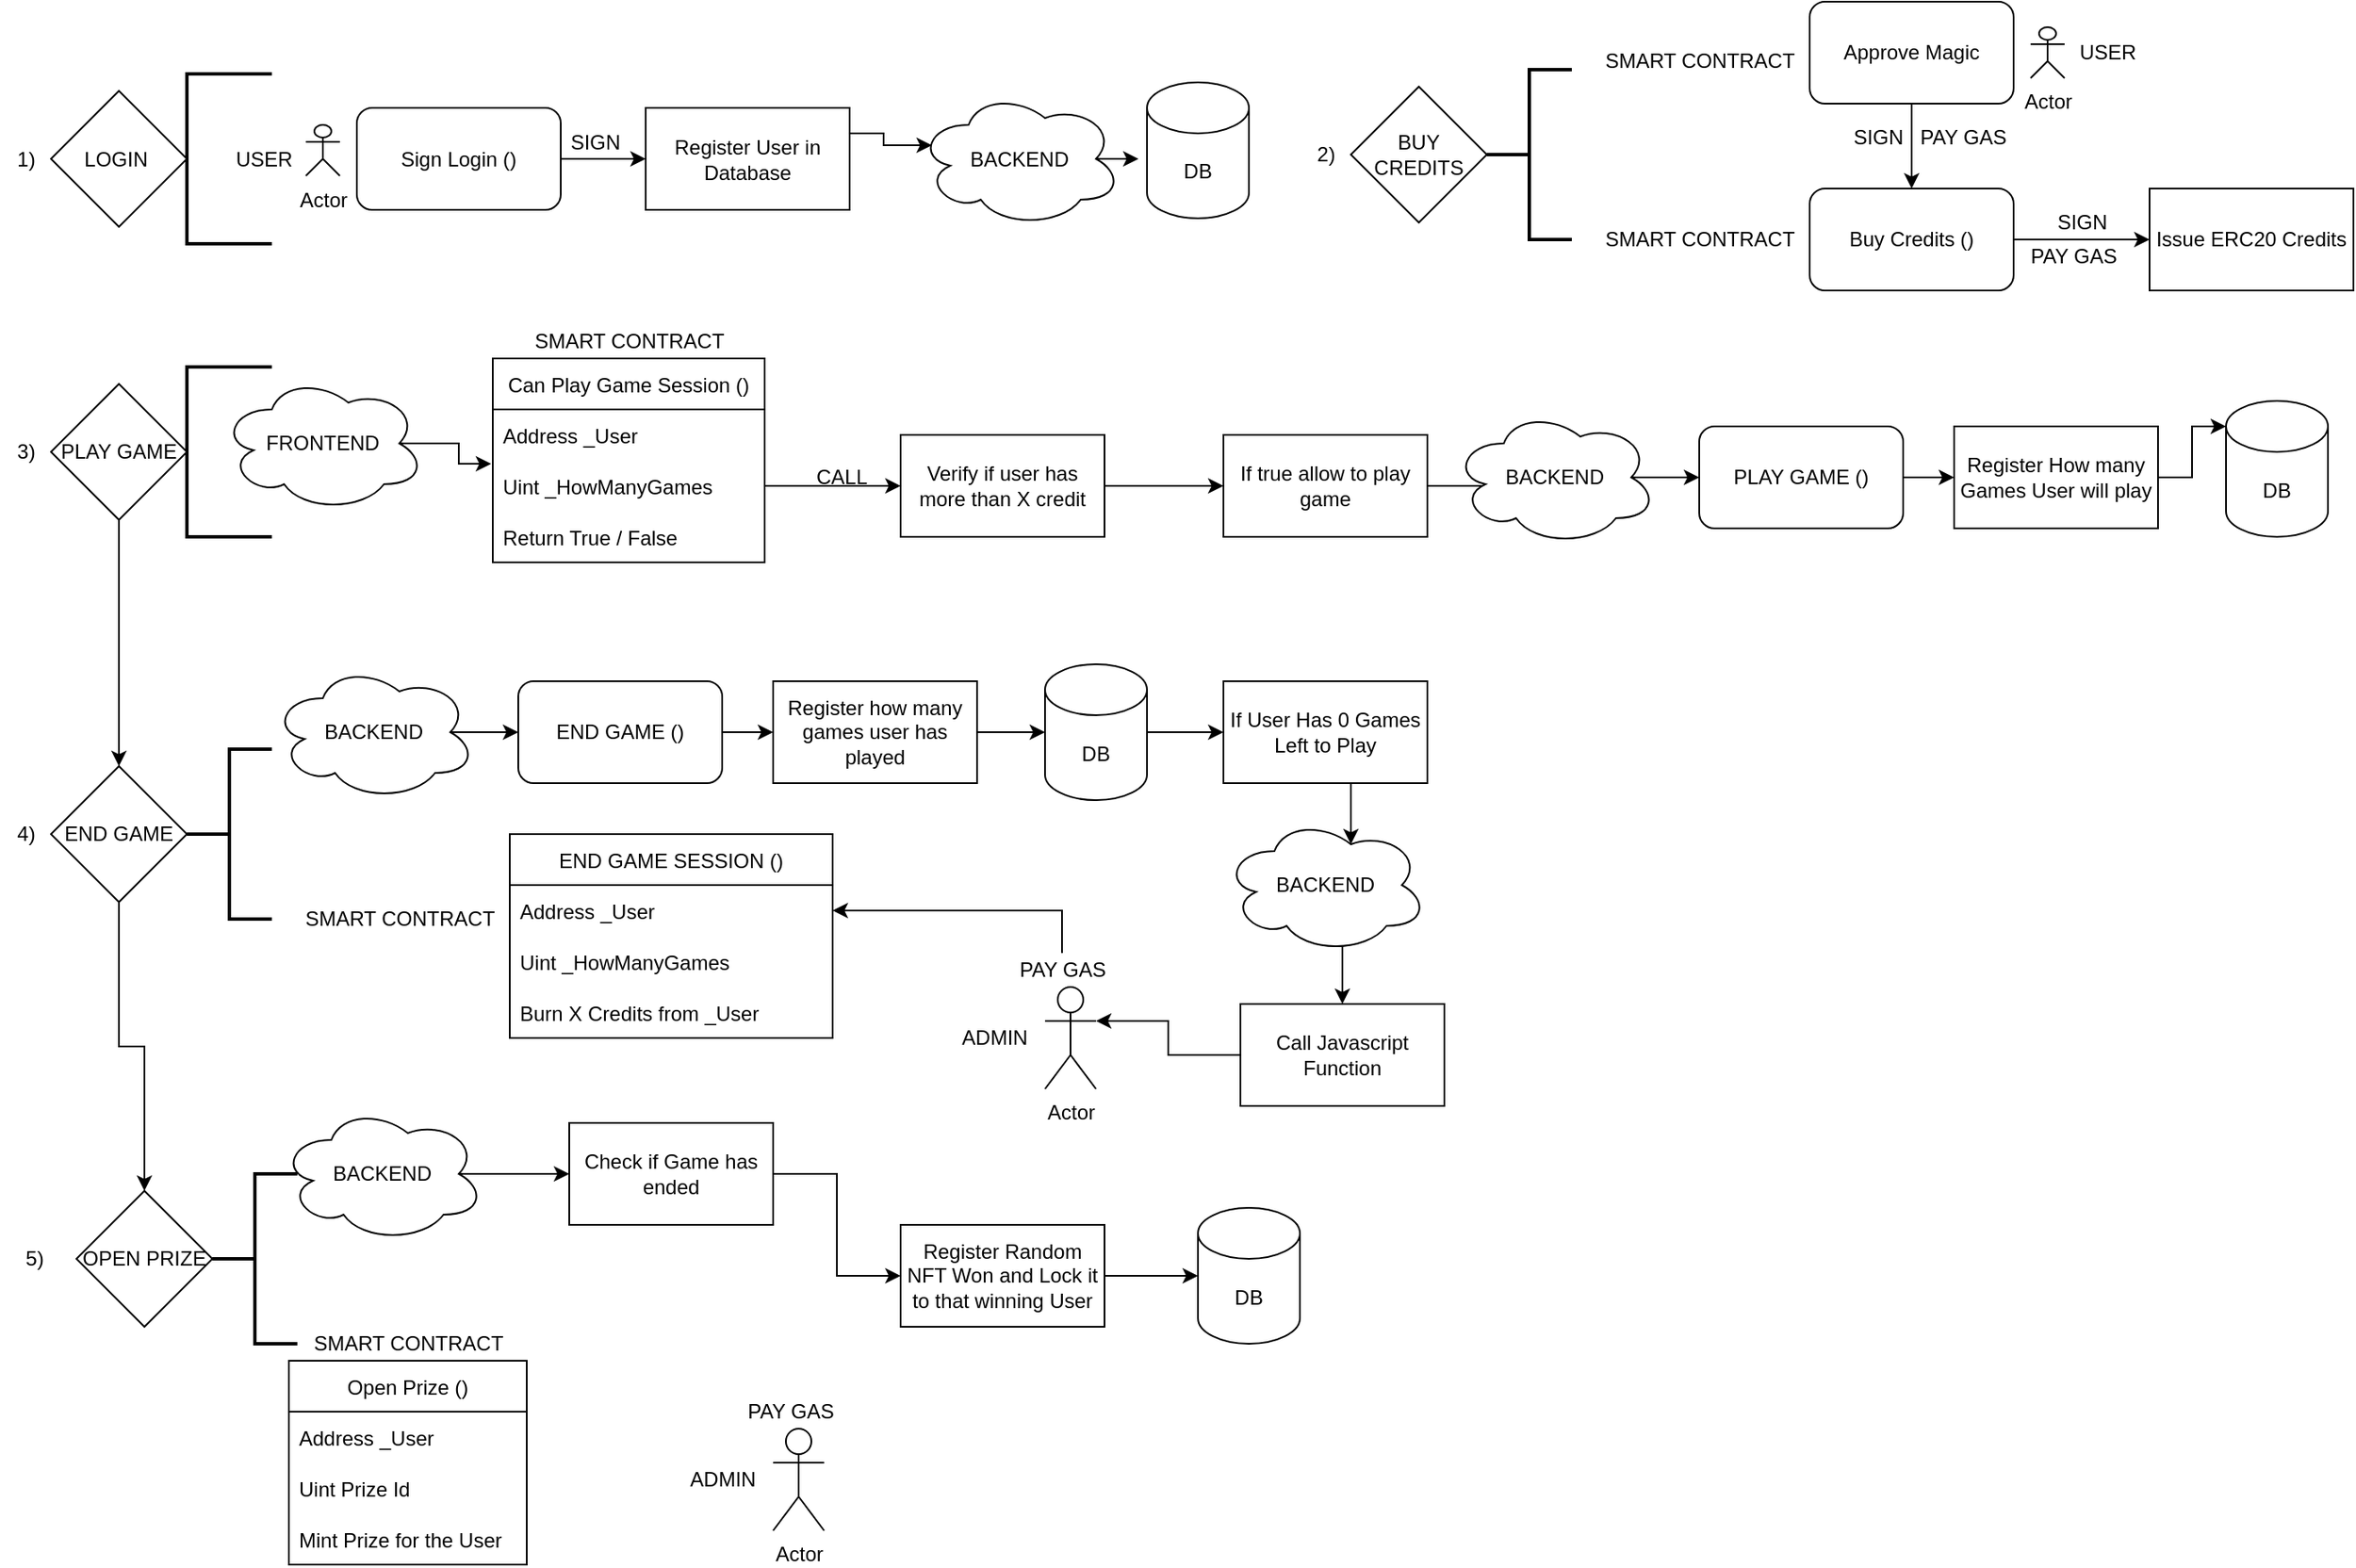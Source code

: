 <mxfile version="17.4.5" type="github">
  <diagram id="BRgkEp1tU6LVjX9uSmNp" name="Page-1">
    <mxGraphModel dx="2512" dy="766" grid="1" gridSize="10" guides="1" tooltips="1" connect="1" arrows="1" fold="1" page="1" pageScale="1" pageWidth="850" pageHeight="1100" math="0" shadow="0">
      <root>
        <mxCell id="0" />
        <mxCell id="1" parent="0" />
        <mxCell id="e9lhoR7mVllA27C42GBX-8" style="edgeStyle=orthogonalEdgeStyle;rounded=0;orthogonalLoop=1;jettySize=auto;html=1;exitX=1;exitY=0.5;exitDx=0;exitDy=0;" edge="1" parent="1" source="e9lhoR7mVllA27C42GBX-5">
          <mxGeometry relative="1" as="geometry">
            <mxPoint x="715" y="150" as="targetPoint" />
          </mxGeometry>
        </mxCell>
        <mxCell id="e9lhoR7mVllA27C42GBX-5" value="Buy Credits ()" style="rounded=1;whiteSpace=wrap;html=1;" vertex="1" parent="1">
          <mxGeometry x="515" y="120" width="120" height="60" as="geometry" />
        </mxCell>
        <mxCell id="e9lhoR7mVllA27C42GBX-7" style="edgeStyle=orthogonalEdgeStyle;rounded=0;orthogonalLoop=1;jettySize=auto;html=1;exitX=0.5;exitY=1;exitDx=0;exitDy=0;entryX=0.5;entryY=0;entryDx=0;entryDy=0;" edge="1" parent="1" source="e9lhoR7mVllA27C42GBX-6" target="e9lhoR7mVllA27C42GBX-5">
          <mxGeometry relative="1" as="geometry" />
        </mxCell>
        <mxCell id="e9lhoR7mVllA27C42GBX-6" value="Approve Magic" style="rounded=1;whiteSpace=wrap;html=1;" vertex="1" parent="1">
          <mxGeometry x="515" y="10" width="120" height="60" as="geometry" />
        </mxCell>
        <mxCell id="e9lhoR7mVllA27C42GBX-9" value="Issue ERC20 Credits" style="rounded=0;whiteSpace=wrap;html=1;" vertex="1" parent="1">
          <mxGeometry x="715" y="120" width="120" height="60" as="geometry" />
        </mxCell>
        <mxCell id="e9lhoR7mVllA27C42GBX-24" style="edgeStyle=orthogonalEdgeStyle;rounded=0;orthogonalLoop=1;jettySize=auto;html=1;exitX=1;exitY=0.5;exitDx=0;exitDy=0;entryX=0;entryY=0.5;entryDx=0;entryDy=0;" edge="1" parent="1" source="e9lhoR7mVllA27C42GBX-11" target="e9lhoR7mVllA27C42GBX-18">
          <mxGeometry relative="1" as="geometry" />
        </mxCell>
        <mxCell id="e9lhoR7mVllA27C42GBX-11" value="Verify if user has more than X credit" style="rounded=0;whiteSpace=wrap;html=1;" vertex="1" parent="1">
          <mxGeometry x="-20" y="265" width="120" height="60" as="geometry" />
        </mxCell>
        <mxCell id="e9lhoR7mVllA27C42GBX-94" style="edgeStyle=orthogonalEdgeStyle;rounded=0;orthogonalLoop=1;jettySize=auto;html=1;exitX=1;exitY=0.5;exitDx=0;exitDy=0;entryX=0.16;entryY=0.55;entryDx=0;entryDy=0;entryPerimeter=0;" edge="1" parent="1" source="e9lhoR7mVllA27C42GBX-18" target="e9lhoR7mVllA27C42GBX-44">
          <mxGeometry relative="1" as="geometry" />
        </mxCell>
        <mxCell id="e9lhoR7mVllA27C42GBX-18" value="If true allow to play game" style="rounded=0;whiteSpace=wrap;html=1;" vertex="1" parent="1">
          <mxGeometry x="170" y="265" width="120" height="60" as="geometry" />
        </mxCell>
        <mxCell id="e9lhoR7mVllA27C42GBX-19" value="Can Play Game Session ()" style="swimlane;fontStyle=0;childLayout=stackLayout;horizontal=1;startSize=30;horizontalStack=0;resizeParent=1;resizeParentMax=0;resizeLast=0;collapsible=1;marginBottom=0;" vertex="1" parent="1">
          <mxGeometry x="-260" y="220" width="160" height="120" as="geometry" />
        </mxCell>
        <mxCell id="e9lhoR7mVllA27C42GBX-20" value="Address _User" style="text;strokeColor=none;fillColor=none;align=left;verticalAlign=middle;spacingLeft=4;spacingRight=4;overflow=hidden;points=[[0,0.5],[1,0.5]];portConstraint=eastwest;rotatable=0;" vertex="1" parent="e9lhoR7mVllA27C42GBX-19">
          <mxGeometry y="30" width="160" height="30" as="geometry" />
        </mxCell>
        <mxCell id="e9lhoR7mVllA27C42GBX-21" value="Uint _HowManyGames" style="text;strokeColor=none;fillColor=none;align=left;verticalAlign=middle;spacingLeft=4;spacingRight=4;overflow=hidden;points=[[0,0.5],[1,0.5]];portConstraint=eastwest;rotatable=0;" vertex="1" parent="e9lhoR7mVllA27C42GBX-19">
          <mxGeometry y="60" width="160" height="30" as="geometry" />
        </mxCell>
        <mxCell id="e9lhoR7mVllA27C42GBX-22" value="Return True / False" style="text;strokeColor=none;fillColor=none;align=left;verticalAlign=middle;spacingLeft=4;spacingRight=4;overflow=hidden;points=[[0,0.5],[1,0.5]];portConstraint=eastwest;rotatable=0;" vertex="1" parent="e9lhoR7mVllA27C42GBX-19">
          <mxGeometry y="90" width="160" height="30" as="geometry" />
        </mxCell>
        <mxCell id="e9lhoR7mVllA27C42GBX-23" style="edgeStyle=orthogonalEdgeStyle;rounded=0;orthogonalLoop=1;jettySize=auto;html=1;exitX=1;exitY=0.5;exitDx=0;exitDy=0;entryX=0;entryY=0.5;entryDx=0;entryDy=0;" edge="1" parent="1" source="e9lhoR7mVllA27C42GBX-21" target="e9lhoR7mVllA27C42GBX-11">
          <mxGeometry relative="1" as="geometry" />
        </mxCell>
        <mxCell id="e9lhoR7mVllA27C42GBX-25" value="SIGN" style="text;html=1;align=center;verticalAlign=middle;resizable=0;points=[];autosize=1;strokeColor=none;fillColor=none;" vertex="1" parent="1">
          <mxGeometry x="535" y="80" width="40" height="20" as="geometry" />
        </mxCell>
        <mxCell id="e9lhoR7mVllA27C42GBX-26" value="SIGN" style="text;html=1;align=center;verticalAlign=middle;resizable=0;points=[];autosize=1;strokeColor=none;fillColor=none;" vertex="1" parent="1">
          <mxGeometry x="655" y="130" width="40" height="20" as="geometry" />
        </mxCell>
        <mxCell id="e9lhoR7mVllA27C42GBX-27" value="CALL" style="text;html=1;align=center;verticalAlign=middle;resizable=0;points=[];autosize=1;strokeColor=none;fillColor=none;" vertex="1" parent="1">
          <mxGeometry x="-80" y="280" width="50" height="20" as="geometry" />
        </mxCell>
        <mxCell id="e9lhoR7mVllA27C42GBX-33" value="Actor" style="shape=umlActor;verticalLabelPosition=bottom;verticalAlign=top;html=1;outlineConnect=0;" vertex="1" parent="1">
          <mxGeometry x="645" y="25" width="20" height="30" as="geometry" />
        </mxCell>
        <mxCell id="e9lhoR7mVllA27C42GBX-40" style="edgeStyle=orthogonalEdgeStyle;rounded=0;orthogonalLoop=1;jettySize=auto;html=1;exitX=0.875;exitY=0.5;exitDx=0;exitDy=0;exitPerimeter=0;entryX=-0.006;entryY=1.067;entryDx=0;entryDy=0;entryPerimeter=0;" edge="1" parent="1" source="e9lhoR7mVllA27C42GBX-39" target="e9lhoR7mVllA27C42GBX-20">
          <mxGeometry relative="1" as="geometry" />
        </mxCell>
        <mxCell id="e9lhoR7mVllA27C42GBX-39" value="FRONTEND" style="ellipse;shape=cloud;whiteSpace=wrap;html=1;" vertex="1" parent="1">
          <mxGeometry x="-420" y="230" width="120" height="80" as="geometry" />
        </mxCell>
        <mxCell id="e9lhoR7mVllA27C42GBX-95" style="edgeStyle=orthogonalEdgeStyle;rounded=0;orthogonalLoop=1;jettySize=auto;html=1;exitX=0.875;exitY=0.5;exitDx=0;exitDy=0;exitPerimeter=0;entryX=0;entryY=0.5;entryDx=0;entryDy=0;" edge="1" parent="1" source="e9lhoR7mVllA27C42GBX-44" target="e9lhoR7mVllA27C42GBX-46">
          <mxGeometry relative="1" as="geometry" />
        </mxCell>
        <mxCell id="e9lhoR7mVllA27C42GBX-44" value="BACKEND" style="ellipse;shape=cloud;whiteSpace=wrap;html=1;" vertex="1" parent="1">
          <mxGeometry x="305" y="250" width="120" height="80" as="geometry" />
        </mxCell>
        <mxCell id="e9lhoR7mVllA27C42GBX-116" style="edgeStyle=orthogonalEdgeStyle;rounded=0;orthogonalLoop=1;jettySize=auto;html=1;exitX=1;exitY=0.5;exitDx=0;exitDy=0;entryX=0;entryY=0.5;entryDx=0;entryDy=0;" edge="1" parent="1" source="e9lhoR7mVllA27C42GBX-46" target="e9lhoR7mVllA27C42GBX-113">
          <mxGeometry relative="1" as="geometry" />
        </mxCell>
        <mxCell id="e9lhoR7mVllA27C42GBX-46" value="PLAY GAME ()" style="rounded=1;whiteSpace=wrap;html=1;" vertex="1" parent="1">
          <mxGeometry x="450" y="260" width="120" height="60" as="geometry" />
        </mxCell>
        <mxCell id="e9lhoR7mVllA27C42GBX-62" style="edgeStyle=orthogonalEdgeStyle;rounded=0;orthogonalLoop=1;jettySize=auto;html=1;exitX=1;exitY=0.5;exitDx=0;exitDy=0;entryX=0;entryY=0.5;entryDx=0;entryDy=0;" edge="1" parent="1" source="e9lhoR7mVllA27C42GBX-47" target="e9lhoR7mVllA27C42GBX-55">
          <mxGeometry relative="1" as="geometry" />
        </mxCell>
        <mxCell id="e9lhoR7mVllA27C42GBX-47" value="END GAME ()" style="rounded=1;whiteSpace=wrap;html=1;" vertex="1" parent="1">
          <mxGeometry x="-245" y="410" width="120" height="60" as="geometry" />
        </mxCell>
        <mxCell id="e9lhoR7mVllA27C42GBX-48" value="USER" style="text;html=1;align=center;verticalAlign=middle;resizable=0;points=[];autosize=1;strokeColor=none;fillColor=none;" vertex="1" parent="1">
          <mxGeometry x="665" y="30" width="50" height="20" as="geometry" />
        </mxCell>
        <mxCell id="e9lhoR7mVllA27C42GBX-50" value="Actor" style="shape=umlActor;verticalLabelPosition=bottom;verticalAlign=top;html=1;outlineConnect=0;" vertex="1" parent="1">
          <mxGeometry x="65" y="590" width="30" height="60" as="geometry" />
        </mxCell>
        <mxCell id="e9lhoR7mVllA27C42GBX-51" value="ADMIN" style="text;html=1;align=center;verticalAlign=middle;resizable=0;points=[];autosize=1;strokeColor=none;fillColor=none;" vertex="1" parent="1">
          <mxGeometry x="10" y="610" width="50" height="20" as="geometry" />
        </mxCell>
        <mxCell id="e9lhoR7mVllA27C42GBX-72" style="edgeStyle=orthogonalEdgeStyle;rounded=0;orthogonalLoop=1;jettySize=auto;html=1;exitX=1;exitY=0.5;exitDx=0;exitDy=0;entryX=0;entryY=0.5;entryDx=0;entryDy=0;entryPerimeter=0;" edge="1" parent="1" source="e9lhoR7mVllA27C42GBX-55" target="e9lhoR7mVllA27C42GBX-58">
          <mxGeometry relative="1" as="geometry" />
        </mxCell>
        <mxCell id="e9lhoR7mVllA27C42GBX-55" value="Register how many games user has played" style="rounded=0;whiteSpace=wrap;html=1;" vertex="1" parent="1">
          <mxGeometry x="-95" y="410" width="120" height="60" as="geometry" />
        </mxCell>
        <mxCell id="e9lhoR7mVllA27C42GBX-118" style="edgeStyle=orthogonalEdgeStyle;rounded=0;orthogonalLoop=1;jettySize=auto;html=1;exitX=1;exitY=0.5;exitDx=0;exitDy=0;exitPerimeter=0;" edge="1" parent="1" source="e9lhoR7mVllA27C42GBX-58" target="e9lhoR7mVllA27C42GBX-119">
          <mxGeometry relative="1" as="geometry">
            <mxPoint x="190" y="440" as="targetPoint" />
          </mxGeometry>
        </mxCell>
        <mxCell id="e9lhoR7mVllA27C42GBX-58" value="DB" style="shape=cylinder3;whiteSpace=wrap;html=1;boundedLbl=1;backgroundOutline=1;size=15;" vertex="1" parent="1">
          <mxGeometry x="65" y="400" width="60" height="80" as="geometry" />
        </mxCell>
        <mxCell id="e9lhoR7mVllA27C42GBX-102" style="edgeStyle=orthogonalEdgeStyle;rounded=0;orthogonalLoop=1;jettySize=auto;html=1;exitX=0.875;exitY=0.5;exitDx=0;exitDy=0;exitPerimeter=0;entryX=0;entryY=0.5;entryDx=0;entryDy=0;" edge="1" parent="1" source="e9lhoR7mVllA27C42GBX-60" target="e9lhoR7mVllA27C42GBX-47">
          <mxGeometry relative="1" as="geometry" />
        </mxCell>
        <mxCell id="e9lhoR7mVllA27C42GBX-60" value="BACKEND" style="ellipse;shape=cloud;whiteSpace=wrap;html=1;" vertex="1" parent="1">
          <mxGeometry x="-390" y="400" width="120" height="80" as="geometry" />
        </mxCell>
        <mxCell id="e9lhoR7mVllA27C42GBX-63" value="SMART CONTRACT" style="text;html=1;align=center;verticalAlign=middle;resizable=0;points=[];autosize=1;strokeColor=none;fillColor=none;" vertex="1" parent="1">
          <mxGeometry x="-245" y="200" width="130" height="20" as="geometry" />
        </mxCell>
        <mxCell id="e9lhoR7mVllA27C42GBX-64" value="SMART CONTRACT" style="text;html=1;align=center;verticalAlign=middle;resizable=0;points=[];autosize=1;strokeColor=none;fillColor=none;" vertex="1" parent="1">
          <mxGeometry x="385" y="140" width="130" height="20" as="geometry" />
        </mxCell>
        <mxCell id="e9lhoR7mVllA27C42GBX-65" value="SMART CONTRACT" style="text;html=1;align=center;verticalAlign=middle;resizable=0;points=[];autosize=1;strokeColor=none;fillColor=none;" vertex="1" parent="1">
          <mxGeometry x="385" y="35" width="130" height="20" as="geometry" />
        </mxCell>
        <mxCell id="e9lhoR7mVllA27C42GBX-68" value="END GAME SESSION ()" style="swimlane;fontStyle=0;childLayout=stackLayout;horizontal=1;startSize=30;horizontalStack=0;resizeParent=1;resizeParentMax=0;resizeLast=0;collapsible=1;marginBottom=0;" vertex="1" parent="1">
          <mxGeometry x="-250" y="500" width="190" height="120" as="geometry" />
        </mxCell>
        <mxCell id="e9lhoR7mVllA27C42GBX-69" value="Address _User" style="text;strokeColor=none;fillColor=none;align=left;verticalAlign=middle;spacingLeft=4;spacingRight=4;overflow=hidden;points=[[0,0.5],[1,0.5]];portConstraint=eastwest;rotatable=0;" vertex="1" parent="e9lhoR7mVllA27C42GBX-68">
          <mxGeometry y="30" width="190" height="30" as="geometry" />
        </mxCell>
        <mxCell id="e9lhoR7mVllA27C42GBX-70" value="Uint _HowManyGames" style="text;strokeColor=none;fillColor=none;align=left;verticalAlign=middle;spacingLeft=4;spacingRight=4;overflow=hidden;points=[[0,0.5],[1,0.5]];portConstraint=eastwest;rotatable=0;" vertex="1" parent="e9lhoR7mVllA27C42GBX-68">
          <mxGeometry y="60" width="190" height="30" as="geometry" />
        </mxCell>
        <mxCell id="e9lhoR7mVllA27C42GBX-71" value="Burn X Credits from _User" style="text;strokeColor=none;fillColor=none;align=left;verticalAlign=middle;spacingLeft=4;spacingRight=4;overflow=hidden;points=[[0,0.5],[1,0.5]];portConstraint=eastwest;rotatable=0;" vertex="1" parent="e9lhoR7mVllA27C42GBX-68">
          <mxGeometry y="90" width="190" height="30" as="geometry" />
        </mxCell>
        <mxCell id="e9lhoR7mVllA27C42GBX-74" value="" style="strokeWidth=2;html=1;shape=mxgraph.flowchart.annotation_2;align=left;labelPosition=right;pointerEvents=1;" vertex="1" parent="1">
          <mxGeometry x="325" y="50" width="50" height="100" as="geometry" />
        </mxCell>
        <mxCell id="e9lhoR7mVllA27C42GBX-76" value="BUY CREDITS" style="rhombus;whiteSpace=wrap;html=1;" vertex="1" parent="1">
          <mxGeometry x="245" y="60" width="80" height="80" as="geometry" />
        </mxCell>
        <mxCell id="e9lhoR7mVllA27C42GBX-77" style="edgeStyle=orthogonalEdgeStyle;rounded=0;orthogonalLoop=1;jettySize=auto;html=1;exitX=1;exitY=0.5;exitDx=0;exitDy=0;entryX=0;entryY=0.5;entryDx=0;entryDy=0;" edge="1" parent="1" source="e9lhoR7mVllA27C42GBX-78" target="e9lhoR7mVllA27C42GBX-80">
          <mxGeometry relative="1" as="geometry" />
        </mxCell>
        <mxCell id="e9lhoR7mVllA27C42GBX-78" value="Sign Login ()" style="rounded=1;whiteSpace=wrap;html=1;" vertex="1" parent="1">
          <mxGeometry x="-340" y="72.5" width="120" height="60" as="geometry" />
        </mxCell>
        <mxCell id="e9lhoR7mVllA27C42GBX-88" style="edgeStyle=orthogonalEdgeStyle;rounded=0;orthogonalLoop=1;jettySize=auto;html=1;exitX=1;exitY=0.25;exitDx=0;exitDy=0;entryX=0.07;entryY=0.4;entryDx=0;entryDy=0;entryPerimeter=0;" edge="1" parent="1" source="e9lhoR7mVllA27C42GBX-80" target="e9lhoR7mVllA27C42GBX-84">
          <mxGeometry relative="1" as="geometry" />
        </mxCell>
        <mxCell id="e9lhoR7mVllA27C42GBX-80" value="Register User in Database" style="rounded=0;whiteSpace=wrap;html=1;" vertex="1" parent="1">
          <mxGeometry x="-170" y="72.5" width="120" height="60" as="geometry" />
        </mxCell>
        <mxCell id="e9lhoR7mVllA27C42GBX-81" value="Actor" style="shape=umlActor;verticalLabelPosition=bottom;verticalAlign=top;html=1;outlineConnect=0;" vertex="1" parent="1">
          <mxGeometry x="-370" y="82.5" width="20" height="30" as="geometry" />
        </mxCell>
        <mxCell id="e9lhoR7mVllA27C42GBX-82" value="SIGN" style="text;html=1;align=center;verticalAlign=middle;resizable=0;points=[];autosize=1;strokeColor=none;fillColor=none;" vertex="1" parent="1">
          <mxGeometry x="-220" y="82.5" width="40" height="20" as="geometry" />
        </mxCell>
        <mxCell id="e9lhoR7mVllA27C42GBX-89" style="edgeStyle=orthogonalEdgeStyle;rounded=0;orthogonalLoop=1;jettySize=auto;html=1;exitX=0.875;exitY=0.5;exitDx=0;exitDy=0;exitPerimeter=0;" edge="1" parent="1" source="e9lhoR7mVllA27C42GBX-84">
          <mxGeometry relative="1" as="geometry">
            <mxPoint x="120" y="102.5" as="targetPoint" />
          </mxGeometry>
        </mxCell>
        <mxCell id="e9lhoR7mVllA27C42GBX-84" value="BACKEND" style="ellipse;shape=cloud;whiteSpace=wrap;html=1;" vertex="1" parent="1">
          <mxGeometry x="-10" y="62.5" width="120" height="80" as="geometry" />
        </mxCell>
        <mxCell id="e9lhoR7mVllA27C42GBX-85" value="USER" style="text;html=1;align=center;verticalAlign=middle;resizable=0;points=[];autosize=1;strokeColor=none;fillColor=none;" vertex="1" parent="1">
          <mxGeometry x="-420" y="92.5" width="50" height="20" as="geometry" />
        </mxCell>
        <mxCell id="e9lhoR7mVllA27C42GBX-86" value="DB" style="shape=cylinder3;whiteSpace=wrap;html=1;boundedLbl=1;backgroundOutline=1;size=15;" vertex="1" parent="1">
          <mxGeometry x="125" y="57.5" width="60" height="80" as="geometry" />
        </mxCell>
        <mxCell id="e9lhoR7mVllA27C42GBX-90" value="" style="strokeWidth=2;html=1;shape=mxgraph.flowchart.annotation_1;align=left;pointerEvents=1;" vertex="1" parent="1">
          <mxGeometry x="-440" y="52.5" width="50" height="100" as="geometry" />
        </mxCell>
        <mxCell id="e9lhoR7mVllA27C42GBX-93" value="LOGIN&amp;nbsp;" style="rhombus;whiteSpace=wrap;html=1;" vertex="1" parent="1">
          <mxGeometry x="-520" y="62.5" width="80" height="80" as="geometry" />
        </mxCell>
        <mxCell id="e9lhoR7mVllA27C42GBX-96" value="" style="strokeWidth=2;html=1;shape=mxgraph.flowchart.annotation_1;align=left;pointerEvents=1;" vertex="1" parent="1">
          <mxGeometry x="-440" y="225" width="50" height="100" as="geometry" />
        </mxCell>
        <mxCell id="e9lhoR7mVllA27C42GBX-153" style="edgeStyle=orthogonalEdgeStyle;rounded=0;orthogonalLoop=1;jettySize=auto;html=1;exitX=0.5;exitY=1;exitDx=0;exitDy=0;entryX=0.5;entryY=0;entryDx=0;entryDy=0;" edge="1" parent="1" source="e9lhoR7mVllA27C42GBX-97" target="e9lhoR7mVllA27C42GBX-106">
          <mxGeometry relative="1" as="geometry" />
        </mxCell>
        <mxCell id="e9lhoR7mVllA27C42GBX-97" value="PLAY GAME" style="rhombus;whiteSpace=wrap;html=1;" vertex="1" parent="1">
          <mxGeometry x="-520" y="235" width="80" height="80" as="geometry" />
        </mxCell>
        <mxCell id="e9lhoR7mVllA27C42GBX-98" value="1)" style="text;html=1;align=center;verticalAlign=middle;resizable=0;points=[];autosize=1;strokeColor=none;fillColor=none;" vertex="1" parent="1">
          <mxGeometry x="-550" y="92.5" width="30" height="20" as="geometry" />
        </mxCell>
        <mxCell id="e9lhoR7mVllA27C42GBX-99" value="2)" style="text;html=1;align=center;verticalAlign=middle;resizable=0;points=[];autosize=1;strokeColor=none;fillColor=none;" vertex="1" parent="1">
          <mxGeometry x="215" y="90" width="30" height="20" as="geometry" />
        </mxCell>
        <mxCell id="e9lhoR7mVllA27C42GBX-100" value="3)" style="text;html=1;align=center;verticalAlign=middle;resizable=0;points=[];autosize=1;strokeColor=none;fillColor=none;" vertex="1" parent="1">
          <mxGeometry x="-550" y="265" width="30" height="20" as="geometry" />
        </mxCell>
        <mxCell id="e9lhoR7mVllA27C42GBX-101" value="" style="strokeWidth=2;html=1;shape=mxgraph.flowchart.annotation_2;align=left;labelPosition=right;pointerEvents=1;" vertex="1" parent="1">
          <mxGeometry x="-440" y="450" width="50" height="100" as="geometry" />
        </mxCell>
        <mxCell id="e9lhoR7mVllA27C42GBX-103" value="SMART CONTRACT" style="text;html=1;align=center;verticalAlign=middle;resizable=0;points=[];autosize=1;strokeColor=none;fillColor=none;" vertex="1" parent="1">
          <mxGeometry x="-380" y="540" width="130" height="20" as="geometry" />
        </mxCell>
        <mxCell id="e9lhoR7mVllA27C42GBX-105" value="4)" style="text;html=1;align=center;verticalAlign=middle;resizable=0;points=[];autosize=1;strokeColor=none;fillColor=none;" vertex="1" parent="1">
          <mxGeometry x="-550" y="490" width="30" height="20" as="geometry" />
        </mxCell>
        <mxCell id="e9lhoR7mVllA27C42GBX-152" style="edgeStyle=orthogonalEdgeStyle;rounded=0;orthogonalLoop=1;jettySize=auto;html=1;exitX=0.5;exitY=1;exitDx=0;exitDy=0;entryX=0.5;entryY=0;entryDx=0;entryDy=0;" edge="1" parent="1" source="e9lhoR7mVllA27C42GBX-106" target="e9lhoR7mVllA27C42GBX-133">
          <mxGeometry relative="1" as="geometry" />
        </mxCell>
        <mxCell id="e9lhoR7mVllA27C42GBX-106" value="END GAME" style="rhombus;whiteSpace=wrap;html=1;" vertex="1" parent="1">
          <mxGeometry x="-520" y="460" width="80" height="80" as="geometry" />
        </mxCell>
        <mxCell id="e9lhoR7mVllA27C42GBX-131" style="edgeStyle=orthogonalEdgeStyle;rounded=0;orthogonalLoop=1;jettySize=auto;html=1;entryX=1;entryY=0.5;entryDx=0;entryDy=0;" edge="1" parent="1" source="e9lhoR7mVllA27C42GBX-108" target="e9lhoR7mVllA27C42GBX-69">
          <mxGeometry relative="1" as="geometry" />
        </mxCell>
        <mxCell id="e9lhoR7mVllA27C42GBX-108" value="PAY GAS" style="text;html=1;align=center;verticalAlign=middle;resizable=0;points=[];autosize=1;strokeColor=none;fillColor=none;" vertex="1" parent="1">
          <mxGeometry x="40" y="570" width="70" height="20" as="geometry" />
        </mxCell>
        <mxCell id="e9lhoR7mVllA27C42GBX-109" value="PAY GAS" style="text;html=1;align=center;verticalAlign=middle;resizable=0;points=[];autosize=1;strokeColor=none;fillColor=none;" vertex="1" parent="1">
          <mxGeometry x="570" y="80" width="70" height="20" as="geometry" />
        </mxCell>
        <mxCell id="e9lhoR7mVllA27C42GBX-110" value="PAY GAS" style="text;html=1;align=center;verticalAlign=middle;resizable=0;points=[];autosize=1;strokeColor=none;fillColor=none;" vertex="1" parent="1">
          <mxGeometry x="635" y="150" width="70" height="20" as="geometry" />
        </mxCell>
        <mxCell id="e9lhoR7mVllA27C42GBX-112" value="DB" style="shape=cylinder3;whiteSpace=wrap;html=1;boundedLbl=1;backgroundOutline=1;size=15;" vertex="1" parent="1">
          <mxGeometry x="760" y="245" width="60" height="80" as="geometry" />
        </mxCell>
        <mxCell id="e9lhoR7mVllA27C42GBX-117" style="edgeStyle=orthogonalEdgeStyle;rounded=0;orthogonalLoop=1;jettySize=auto;html=1;exitX=1;exitY=0.5;exitDx=0;exitDy=0;entryX=0;entryY=0;entryDx=0;entryDy=15;entryPerimeter=0;" edge="1" parent="1" source="e9lhoR7mVllA27C42GBX-113" target="e9lhoR7mVllA27C42GBX-112">
          <mxGeometry relative="1" as="geometry" />
        </mxCell>
        <mxCell id="e9lhoR7mVllA27C42GBX-113" value="Register How many Games User will play" style="rounded=0;whiteSpace=wrap;html=1;" vertex="1" parent="1">
          <mxGeometry x="600" y="260" width="120" height="60" as="geometry" />
        </mxCell>
        <mxCell id="e9lhoR7mVllA27C42GBX-125" style="edgeStyle=orthogonalEdgeStyle;rounded=0;orthogonalLoop=1;jettySize=auto;html=1;exitX=0.5;exitY=1;exitDx=0;exitDy=0;entryX=0.625;entryY=0.2;entryDx=0;entryDy=0;entryPerimeter=0;" edge="1" parent="1" source="e9lhoR7mVllA27C42GBX-119" target="e9lhoR7mVllA27C42GBX-124">
          <mxGeometry relative="1" as="geometry" />
        </mxCell>
        <mxCell id="e9lhoR7mVllA27C42GBX-119" value="If User Has 0 Games Left to Play" style="rounded=0;whiteSpace=wrap;html=1;" vertex="1" parent="1">
          <mxGeometry x="170" y="410" width="120" height="60" as="geometry" />
        </mxCell>
        <mxCell id="e9lhoR7mVllA27C42GBX-129" style="edgeStyle=orthogonalEdgeStyle;rounded=0;orthogonalLoop=1;jettySize=auto;html=1;exitX=0;exitY=0.5;exitDx=0;exitDy=0;entryX=1;entryY=0.333;entryDx=0;entryDy=0;entryPerimeter=0;" edge="1" parent="1" source="e9lhoR7mVllA27C42GBX-123" target="e9lhoR7mVllA27C42GBX-50">
          <mxGeometry relative="1" as="geometry" />
        </mxCell>
        <mxCell id="e9lhoR7mVllA27C42GBX-123" value="Call Javascript Function" style="rounded=0;whiteSpace=wrap;html=1;" vertex="1" parent="1">
          <mxGeometry x="180" y="600" width="120" height="60" as="geometry" />
        </mxCell>
        <mxCell id="e9lhoR7mVllA27C42GBX-126" style="edgeStyle=orthogonalEdgeStyle;rounded=0;orthogonalLoop=1;jettySize=auto;html=1;exitX=0.55;exitY=0.95;exitDx=0;exitDy=0;exitPerimeter=0;entryX=0.5;entryY=0;entryDx=0;entryDy=0;" edge="1" parent="1" source="e9lhoR7mVllA27C42GBX-124" target="e9lhoR7mVllA27C42GBX-123">
          <mxGeometry relative="1" as="geometry" />
        </mxCell>
        <mxCell id="e9lhoR7mVllA27C42GBX-124" value="BACKEND" style="ellipse;shape=cloud;whiteSpace=wrap;html=1;" vertex="1" parent="1">
          <mxGeometry x="170" y="490" width="120" height="80" as="geometry" />
        </mxCell>
        <mxCell id="e9lhoR7mVllA27C42GBX-132" value="5)" style="text;html=1;align=center;verticalAlign=middle;resizable=0;points=[];autosize=1;strokeColor=none;fillColor=none;" vertex="1" parent="1">
          <mxGeometry x="-545" y="740" width="30" height="20" as="geometry" />
        </mxCell>
        <mxCell id="e9lhoR7mVllA27C42GBX-133" value="OPEN PRIZE" style="rhombus;whiteSpace=wrap;html=1;" vertex="1" parent="1">
          <mxGeometry x="-505" y="710" width="80" height="80" as="geometry" />
        </mxCell>
        <mxCell id="e9lhoR7mVllA27C42GBX-134" value="" style="strokeWidth=2;html=1;shape=mxgraph.flowchart.annotation_2;align=left;labelPosition=right;pointerEvents=1;" vertex="1" parent="1">
          <mxGeometry x="-425" y="700" width="50" height="100" as="geometry" />
        </mxCell>
        <mxCell id="e9lhoR7mVllA27C42GBX-136" style="edgeStyle=orthogonalEdgeStyle;rounded=0;orthogonalLoop=1;jettySize=auto;html=1;exitX=0.875;exitY=0.5;exitDx=0;exitDy=0;exitPerimeter=0;" edge="1" parent="1" source="e9lhoR7mVllA27C42GBX-135">
          <mxGeometry relative="1" as="geometry">
            <mxPoint x="-215" y="700" as="targetPoint" />
          </mxGeometry>
        </mxCell>
        <mxCell id="e9lhoR7mVllA27C42GBX-135" value="BACKEND" style="ellipse;shape=cloud;whiteSpace=wrap;html=1;" vertex="1" parent="1">
          <mxGeometry x="-385" y="660" width="120" height="80" as="geometry" />
        </mxCell>
        <mxCell id="e9lhoR7mVllA27C42GBX-138" style="edgeStyle=orthogonalEdgeStyle;rounded=0;orthogonalLoop=1;jettySize=auto;html=1;exitX=1;exitY=0.5;exitDx=0;exitDy=0;" edge="1" parent="1" source="e9lhoR7mVllA27C42GBX-137" target="e9lhoR7mVllA27C42GBX-139">
          <mxGeometry relative="1" as="geometry">
            <mxPoint x="-30" y="700" as="targetPoint" />
          </mxGeometry>
        </mxCell>
        <mxCell id="e9lhoR7mVllA27C42GBX-137" value="Check if Game has ended" style="rounded=0;whiteSpace=wrap;html=1;" vertex="1" parent="1">
          <mxGeometry x="-215" y="670" width="120" height="60" as="geometry" />
        </mxCell>
        <mxCell id="e9lhoR7mVllA27C42GBX-141" style="edgeStyle=orthogonalEdgeStyle;rounded=0;orthogonalLoop=1;jettySize=auto;html=1;exitX=1;exitY=0.5;exitDx=0;exitDy=0;entryX=0;entryY=0.5;entryDx=0;entryDy=0;entryPerimeter=0;" edge="1" parent="1" source="e9lhoR7mVllA27C42GBX-139" target="e9lhoR7mVllA27C42GBX-140">
          <mxGeometry relative="1" as="geometry" />
        </mxCell>
        <mxCell id="e9lhoR7mVllA27C42GBX-139" value="Register Random NFT Won and Lock it to that winning User" style="rounded=0;whiteSpace=wrap;html=1;" vertex="1" parent="1">
          <mxGeometry x="-20" y="730" width="120" height="60" as="geometry" />
        </mxCell>
        <mxCell id="e9lhoR7mVllA27C42GBX-140" value="DB" style="shape=cylinder3;whiteSpace=wrap;html=1;boundedLbl=1;backgroundOutline=1;size=15;" vertex="1" parent="1">
          <mxGeometry x="155" y="720" width="60" height="80" as="geometry" />
        </mxCell>
        <mxCell id="e9lhoR7mVllA27C42GBX-142" value="Open Prize ()" style="swimlane;fontStyle=0;childLayout=stackLayout;horizontal=1;startSize=30;horizontalStack=0;resizeParent=1;resizeParentMax=0;resizeLast=0;collapsible=1;marginBottom=0;" vertex="1" parent="1">
          <mxGeometry x="-380" y="810" width="140" height="120" as="geometry" />
        </mxCell>
        <mxCell id="e9lhoR7mVllA27C42GBX-143" value="Address _User" style="text;strokeColor=none;fillColor=none;align=left;verticalAlign=middle;spacingLeft=4;spacingRight=4;overflow=hidden;points=[[0,0.5],[1,0.5]];portConstraint=eastwest;rotatable=0;" vertex="1" parent="e9lhoR7mVllA27C42GBX-142">
          <mxGeometry y="30" width="140" height="30" as="geometry" />
        </mxCell>
        <mxCell id="e9lhoR7mVllA27C42GBX-144" value="Uint Prize Id" style="text;strokeColor=none;fillColor=none;align=left;verticalAlign=middle;spacingLeft=4;spacingRight=4;overflow=hidden;points=[[0,0.5],[1,0.5]];portConstraint=eastwest;rotatable=0;" vertex="1" parent="e9lhoR7mVllA27C42GBX-142">
          <mxGeometry y="60" width="140" height="30" as="geometry" />
        </mxCell>
        <mxCell id="e9lhoR7mVllA27C42GBX-145" value="Mint Prize for the User" style="text;strokeColor=none;fillColor=none;align=left;verticalAlign=middle;spacingLeft=4;spacingRight=4;overflow=hidden;points=[[0,0.5],[1,0.5]];portConstraint=eastwest;rotatable=0;" vertex="1" parent="e9lhoR7mVllA27C42GBX-142">
          <mxGeometry y="90" width="140" height="30" as="geometry" />
        </mxCell>
        <mxCell id="e9lhoR7mVllA27C42GBX-146" value="SMART CONTRACT" style="text;html=1;align=center;verticalAlign=middle;resizable=0;points=[];autosize=1;strokeColor=none;fillColor=none;" vertex="1" parent="1">
          <mxGeometry x="-375" y="790" width="130" height="20" as="geometry" />
        </mxCell>
        <mxCell id="e9lhoR7mVllA27C42GBX-149" value="Actor" style="shape=umlActor;verticalLabelPosition=bottom;verticalAlign=top;html=1;outlineConnect=0;" vertex="1" parent="1">
          <mxGeometry x="-95" y="850" width="30" height="60" as="geometry" />
        </mxCell>
        <mxCell id="e9lhoR7mVllA27C42GBX-150" value="ADMIN" style="text;html=1;align=center;verticalAlign=middle;resizable=0;points=[];autosize=1;strokeColor=none;fillColor=none;" vertex="1" parent="1">
          <mxGeometry x="-150" y="870" width="50" height="20" as="geometry" />
        </mxCell>
        <mxCell id="e9lhoR7mVllA27C42GBX-151" value="PAY GAS" style="text;html=1;align=center;verticalAlign=middle;resizable=0;points=[];autosize=1;strokeColor=none;fillColor=none;" vertex="1" parent="1">
          <mxGeometry x="-120" y="830" width="70" height="20" as="geometry" />
        </mxCell>
      </root>
    </mxGraphModel>
  </diagram>
</mxfile>
